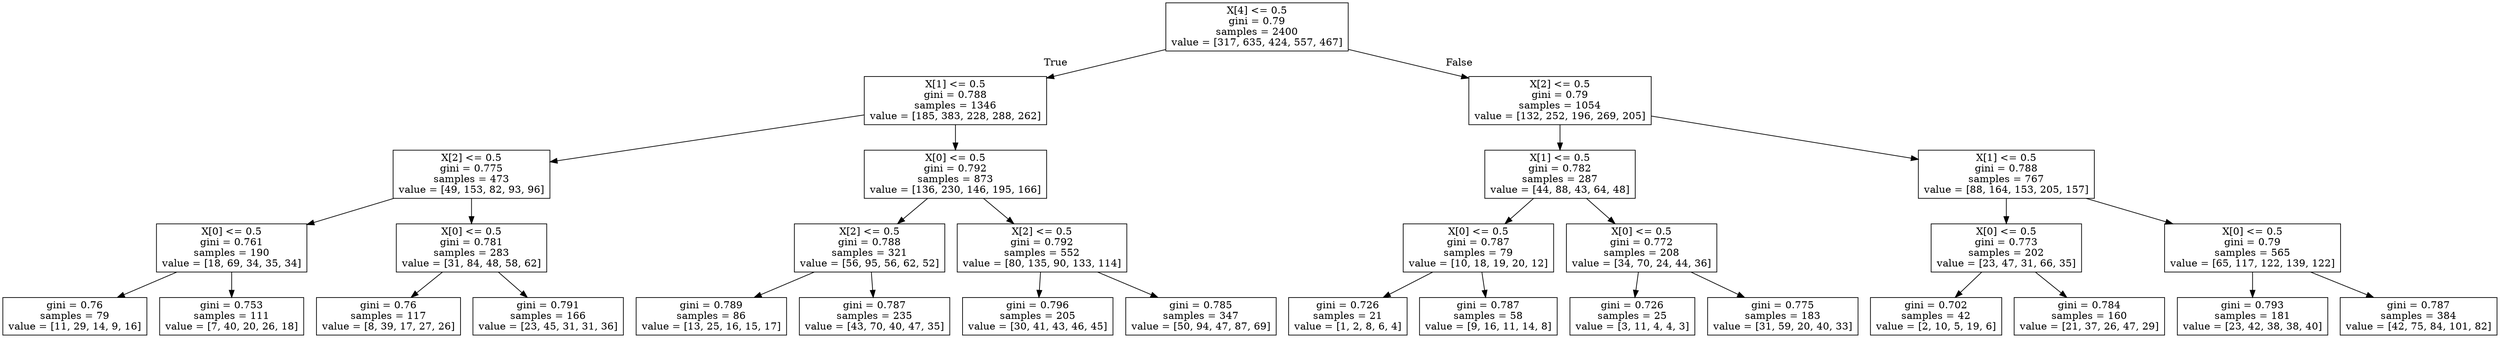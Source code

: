 digraph Tree {
node [shape=box] ;
0 [label="X[4] <= 0.5\ngini = 0.79\nsamples = 2400\nvalue = [317, 635, 424, 557, 467]"] ;
1 [label="X[1] <= 0.5\ngini = 0.788\nsamples = 1346\nvalue = [185, 383, 228, 288, 262]"] ;
0 -> 1 [labeldistance=2.5, labelangle=45, headlabel="True"] ;
2 [label="X[2] <= 0.5\ngini = 0.775\nsamples = 473\nvalue = [49, 153, 82, 93, 96]"] ;
1 -> 2 ;
3 [label="X[0] <= 0.5\ngini = 0.761\nsamples = 190\nvalue = [18, 69, 34, 35, 34]"] ;
2 -> 3 ;
4 [label="gini = 0.76\nsamples = 79\nvalue = [11, 29, 14, 9, 16]"] ;
3 -> 4 ;
5 [label="gini = 0.753\nsamples = 111\nvalue = [7, 40, 20, 26, 18]"] ;
3 -> 5 ;
6 [label="X[0] <= 0.5\ngini = 0.781\nsamples = 283\nvalue = [31, 84, 48, 58, 62]"] ;
2 -> 6 ;
7 [label="gini = 0.76\nsamples = 117\nvalue = [8, 39, 17, 27, 26]"] ;
6 -> 7 ;
8 [label="gini = 0.791\nsamples = 166\nvalue = [23, 45, 31, 31, 36]"] ;
6 -> 8 ;
9 [label="X[0] <= 0.5\ngini = 0.792\nsamples = 873\nvalue = [136, 230, 146, 195, 166]"] ;
1 -> 9 ;
10 [label="X[2] <= 0.5\ngini = 0.788\nsamples = 321\nvalue = [56, 95, 56, 62, 52]"] ;
9 -> 10 ;
11 [label="gini = 0.789\nsamples = 86\nvalue = [13, 25, 16, 15, 17]"] ;
10 -> 11 ;
12 [label="gini = 0.787\nsamples = 235\nvalue = [43, 70, 40, 47, 35]"] ;
10 -> 12 ;
13 [label="X[2] <= 0.5\ngini = 0.792\nsamples = 552\nvalue = [80, 135, 90, 133, 114]"] ;
9 -> 13 ;
14 [label="gini = 0.796\nsamples = 205\nvalue = [30, 41, 43, 46, 45]"] ;
13 -> 14 ;
15 [label="gini = 0.785\nsamples = 347\nvalue = [50, 94, 47, 87, 69]"] ;
13 -> 15 ;
16 [label="X[2] <= 0.5\ngini = 0.79\nsamples = 1054\nvalue = [132, 252, 196, 269, 205]"] ;
0 -> 16 [labeldistance=2.5, labelangle=-45, headlabel="False"] ;
17 [label="X[1] <= 0.5\ngini = 0.782\nsamples = 287\nvalue = [44, 88, 43, 64, 48]"] ;
16 -> 17 ;
18 [label="X[0] <= 0.5\ngini = 0.787\nsamples = 79\nvalue = [10, 18, 19, 20, 12]"] ;
17 -> 18 ;
19 [label="gini = 0.726\nsamples = 21\nvalue = [1, 2, 8, 6, 4]"] ;
18 -> 19 ;
20 [label="gini = 0.787\nsamples = 58\nvalue = [9, 16, 11, 14, 8]"] ;
18 -> 20 ;
21 [label="X[0] <= 0.5\ngini = 0.772\nsamples = 208\nvalue = [34, 70, 24, 44, 36]"] ;
17 -> 21 ;
22 [label="gini = 0.726\nsamples = 25\nvalue = [3, 11, 4, 4, 3]"] ;
21 -> 22 ;
23 [label="gini = 0.775\nsamples = 183\nvalue = [31, 59, 20, 40, 33]"] ;
21 -> 23 ;
24 [label="X[1] <= 0.5\ngini = 0.788\nsamples = 767\nvalue = [88, 164, 153, 205, 157]"] ;
16 -> 24 ;
25 [label="X[0] <= 0.5\ngini = 0.773\nsamples = 202\nvalue = [23, 47, 31, 66, 35]"] ;
24 -> 25 ;
26 [label="gini = 0.702\nsamples = 42\nvalue = [2, 10, 5, 19, 6]"] ;
25 -> 26 ;
27 [label="gini = 0.784\nsamples = 160\nvalue = [21, 37, 26, 47, 29]"] ;
25 -> 27 ;
28 [label="X[0] <= 0.5\ngini = 0.79\nsamples = 565\nvalue = [65, 117, 122, 139, 122]"] ;
24 -> 28 ;
29 [label="gini = 0.793\nsamples = 181\nvalue = [23, 42, 38, 38, 40]"] ;
28 -> 29 ;
30 [label="gini = 0.787\nsamples = 384\nvalue = [42, 75, 84, 101, 82]"] ;
28 -> 30 ;
}